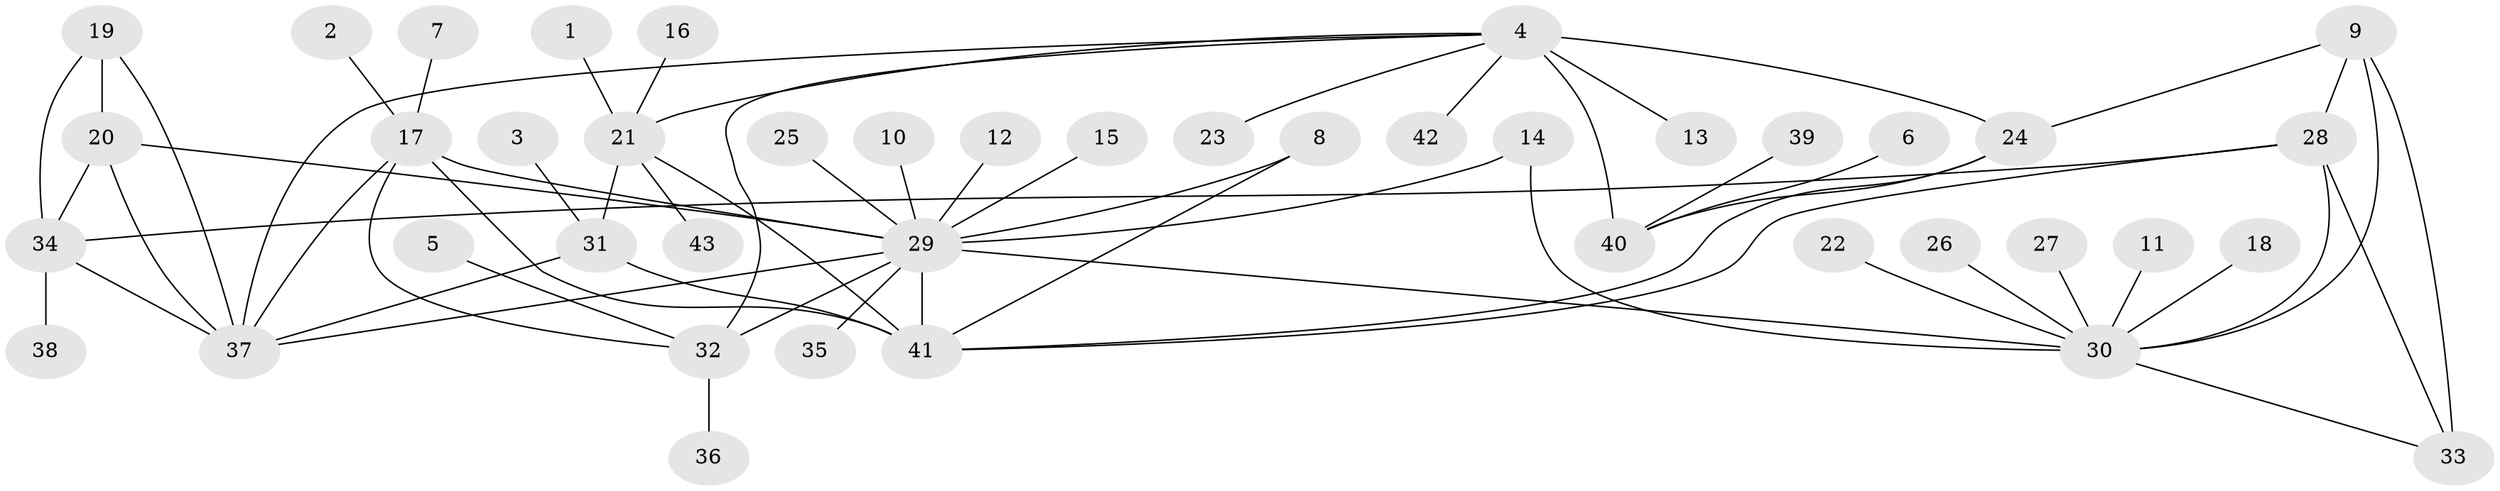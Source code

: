 // original degree distribution, {4: 0.023255813953488372, 14: 0.011627906976744186, 7: 0.06976744186046512, 5: 0.05813953488372093, 12: 0.011627906976744186, 8: 0.011627906976744186, 6: 0.03488372093023256, 9: 0.011627906976744186, 2: 0.20930232558139536, 1: 0.5348837209302325, 3: 0.023255813953488372}
// Generated by graph-tools (version 1.1) at 2025/26/03/09/25 03:26:35]
// undirected, 43 vertices, 63 edges
graph export_dot {
graph [start="1"]
  node [color=gray90,style=filled];
  1;
  2;
  3;
  4;
  5;
  6;
  7;
  8;
  9;
  10;
  11;
  12;
  13;
  14;
  15;
  16;
  17;
  18;
  19;
  20;
  21;
  22;
  23;
  24;
  25;
  26;
  27;
  28;
  29;
  30;
  31;
  32;
  33;
  34;
  35;
  36;
  37;
  38;
  39;
  40;
  41;
  42;
  43;
  1 -- 21 [weight=1.0];
  2 -- 17 [weight=1.0];
  3 -- 31 [weight=1.0];
  4 -- 13 [weight=1.0];
  4 -- 21 [weight=1.0];
  4 -- 23 [weight=1.0];
  4 -- 24 [weight=2.0];
  4 -- 32 [weight=1.0];
  4 -- 37 [weight=1.0];
  4 -- 40 [weight=2.0];
  4 -- 42 [weight=1.0];
  5 -- 32 [weight=1.0];
  6 -- 40 [weight=1.0];
  7 -- 17 [weight=1.0];
  8 -- 29 [weight=1.0];
  8 -- 41 [weight=1.0];
  9 -- 24 [weight=1.0];
  9 -- 28 [weight=1.0];
  9 -- 30 [weight=1.0];
  9 -- 33 [weight=1.0];
  10 -- 29 [weight=1.0];
  11 -- 30 [weight=1.0];
  12 -- 29 [weight=1.0];
  14 -- 29 [weight=1.0];
  14 -- 30 [weight=1.0];
  15 -- 29 [weight=1.0];
  16 -- 21 [weight=1.0];
  17 -- 29 [weight=2.0];
  17 -- 32 [weight=1.0];
  17 -- 37 [weight=1.0];
  17 -- 41 [weight=1.0];
  18 -- 30 [weight=1.0];
  19 -- 20 [weight=1.0];
  19 -- 34 [weight=1.0];
  19 -- 37 [weight=1.0];
  20 -- 29 [weight=1.0];
  20 -- 34 [weight=1.0];
  20 -- 37 [weight=1.0];
  21 -- 31 [weight=1.0];
  21 -- 41 [weight=2.0];
  21 -- 43 [weight=1.0];
  22 -- 30 [weight=1.0];
  24 -- 40 [weight=1.0];
  24 -- 41 [weight=1.0];
  25 -- 29 [weight=1.0];
  26 -- 30 [weight=1.0];
  27 -- 30 [weight=1.0];
  28 -- 30 [weight=1.0];
  28 -- 33 [weight=1.0];
  28 -- 34 [weight=1.0];
  28 -- 41 [weight=1.0];
  29 -- 30 [weight=1.0];
  29 -- 32 [weight=2.0];
  29 -- 35 [weight=1.0];
  29 -- 37 [weight=1.0];
  29 -- 41 [weight=1.0];
  30 -- 33 [weight=1.0];
  31 -- 37 [weight=1.0];
  31 -- 41 [weight=2.0];
  32 -- 36 [weight=1.0];
  34 -- 37 [weight=1.0];
  34 -- 38 [weight=1.0];
  39 -- 40 [weight=1.0];
}
